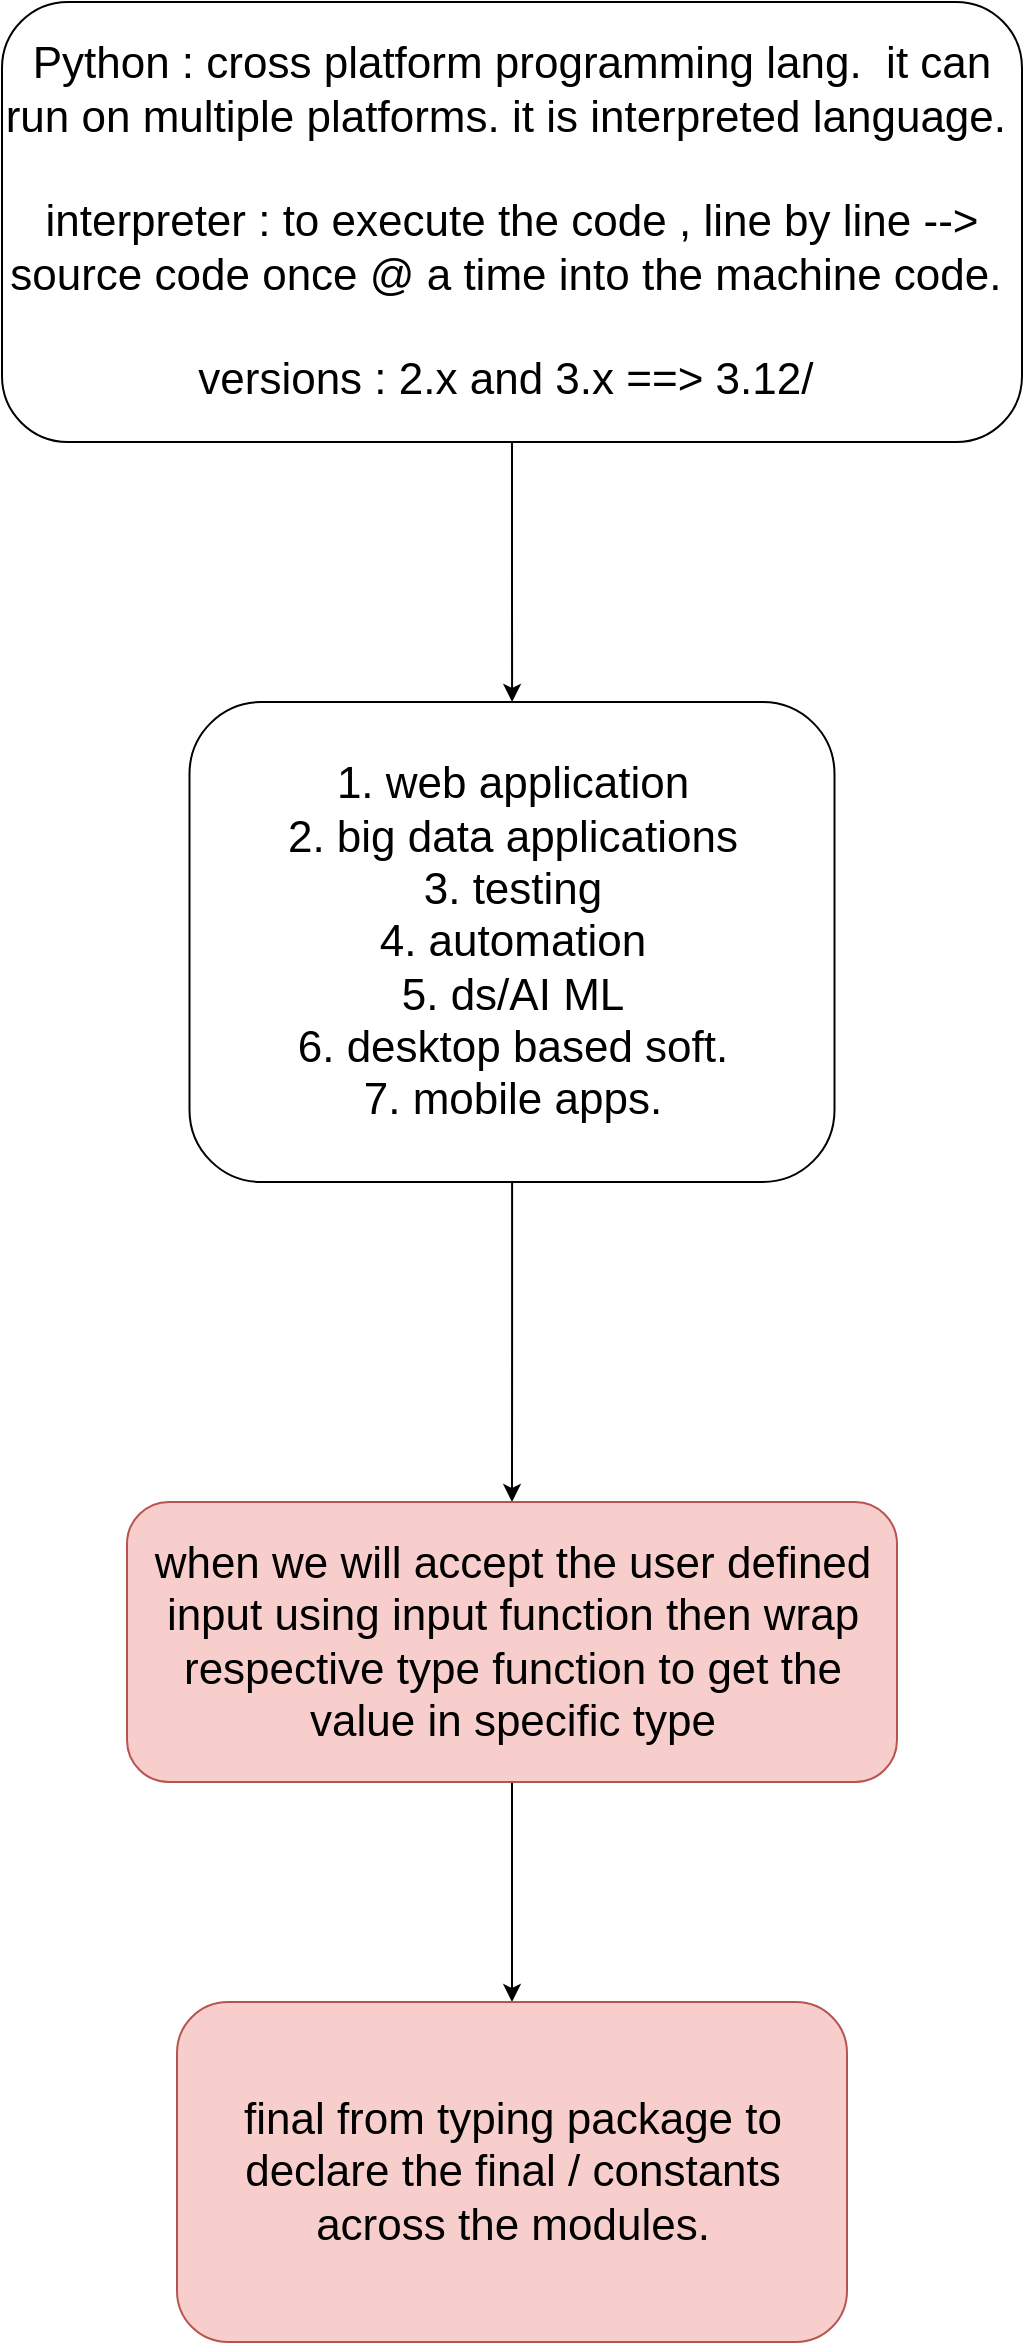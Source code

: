 <mxfile version="22.0.4" type="github">
  <diagram name="Page-1" id="zNJ5UQksdYzEF09rp-Vq">
    <mxGraphModel dx="794" dy="470" grid="1" gridSize="10" guides="1" tooltips="1" connect="1" arrows="1" fold="1" page="1" pageScale="1" pageWidth="850" pageHeight="1100" math="0" shadow="0">
      <root>
        <mxCell id="0" />
        <mxCell id="1" parent="0" />
        <mxCell id="uH35Pix8b04AkgklcFdW-3" value="" style="edgeStyle=orthogonalEdgeStyle;rounded=0;orthogonalLoop=1;jettySize=auto;html=1;" edge="1" parent="1" source="uH35Pix8b04AkgklcFdW-1" target="uH35Pix8b04AkgklcFdW-2">
          <mxGeometry relative="1" as="geometry" />
        </mxCell>
        <mxCell id="uH35Pix8b04AkgklcFdW-1" value="Python : cross platform programming lang.&amp;nbsp; it can run on multiple platforms. it is interpreted language.&amp;nbsp;&lt;br&gt;&lt;br&gt;interpreter : to execute the code , line by line --&amp;gt; source code once @ a time into the machine code.&amp;nbsp;&lt;br&gt;&lt;br&gt;versions : 2.x and 3.x ==&amp;gt; 3.12/&amp;nbsp;" style="rounded=1;whiteSpace=wrap;html=1;fontSize=22;" vertex="1" parent="1">
          <mxGeometry x="150" y="90" width="510" height="220" as="geometry" />
        </mxCell>
        <mxCell id="uH35Pix8b04AkgklcFdW-5" value="" style="edgeStyle=orthogonalEdgeStyle;rounded=0;orthogonalLoop=1;jettySize=auto;html=1;" edge="1" parent="1" source="uH35Pix8b04AkgklcFdW-2" target="uH35Pix8b04AkgklcFdW-4">
          <mxGeometry relative="1" as="geometry" />
        </mxCell>
        <mxCell id="uH35Pix8b04AkgklcFdW-2" value="1. web application&lt;br&gt;2. big data applications&lt;br&gt;3. testing&lt;br&gt;4. automation&lt;br&gt;5. ds/AI ML&lt;br&gt;6. desktop based soft.&lt;br&gt;7. mobile apps." style="whiteSpace=wrap;html=1;fontSize=22;rounded=1;" vertex="1" parent="1">
          <mxGeometry x="243.75" y="440" width="322.5" height="240" as="geometry" />
        </mxCell>
        <mxCell id="uH35Pix8b04AkgklcFdW-7" value="" style="edgeStyle=orthogonalEdgeStyle;rounded=0;orthogonalLoop=1;jettySize=auto;html=1;" edge="1" parent="1" source="uH35Pix8b04AkgklcFdW-4" target="uH35Pix8b04AkgklcFdW-6">
          <mxGeometry relative="1" as="geometry" />
        </mxCell>
        <mxCell id="uH35Pix8b04AkgklcFdW-4" value="when we will accept the user defined input using input function then wrap respective type function to get the value in specific type" style="whiteSpace=wrap;html=1;fontSize=22;rounded=1;fillColor=#f8cecc;strokeColor=#b85450;" vertex="1" parent="1">
          <mxGeometry x="212.5" y="840" width="385" height="140" as="geometry" />
        </mxCell>
        <mxCell id="uH35Pix8b04AkgklcFdW-6" value="final from typing package to declare the final / constants across the modules." style="whiteSpace=wrap;html=1;fontSize=22;fillColor=#f8cecc;strokeColor=#b85450;rounded=1;" vertex="1" parent="1">
          <mxGeometry x="237.5" y="1090" width="335" height="170" as="geometry" />
        </mxCell>
      </root>
    </mxGraphModel>
  </diagram>
</mxfile>
